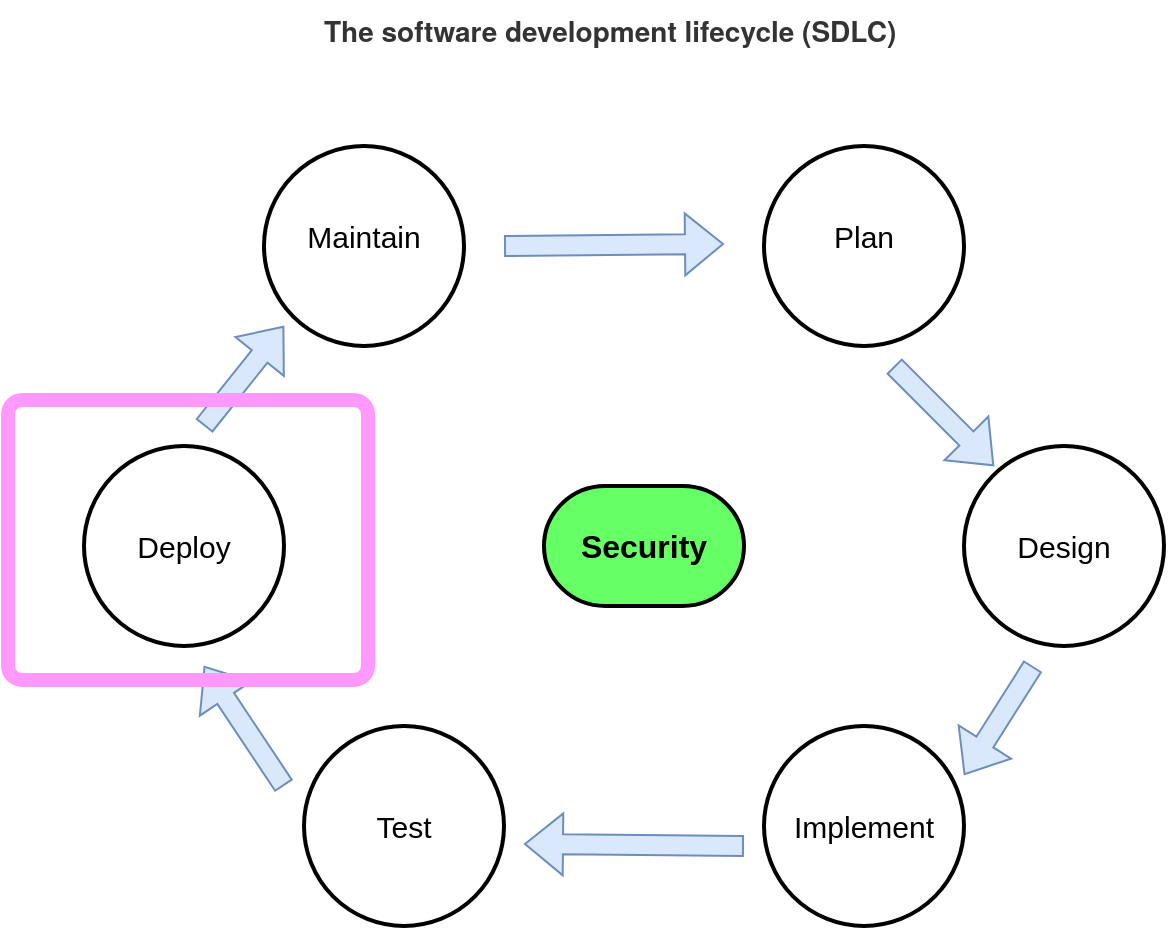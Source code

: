 <mxfile version="24.9.1">
  <diagram name="Page-1" id="qrZ6WHxw_V1RNk0cNx4r">
    <mxGraphModel dx="774" dy="968" grid="0" gridSize="10" guides="1" tooltips="1" connect="1" arrows="1" fold="1" page="1" pageScale="1" pageWidth="1169" pageHeight="827" math="0" shadow="0">
      <root>
        <mxCell id="0" />
        <mxCell id="1" parent="0" />
        <mxCell id="FFxI6MTCsDX10_4IXox7-1" value="&lt;span style=&quot;color: rgb(51, 51, 51); font-family: AmazonEmber, &amp;quot;Helvetica Neue&amp;quot;, Helvetica, Arial, sans-serif; font-size: 14px; text-align: start;&quot;&gt;&lt;b&gt;The software development lifecycle (SDLC)&amp;nbsp;&lt;/b&gt;&lt;/span&gt;" style="text;html=1;align=center;verticalAlign=middle;whiteSpace=wrap;rounded=0;" vertex="1" parent="1">
          <mxGeometry x="270" y="47" width="350" height="30" as="geometry" />
        </mxCell>
        <mxCell id="FFxI6MTCsDX10_4IXox7-2" value="" style="strokeWidth=2;html=1;shape=mxgraph.flowchart.terminator;whiteSpace=wrap;fillColor=#66FF66;" vertex="1" parent="1">
          <mxGeometry x="410" y="290" width="100" height="60" as="geometry" />
        </mxCell>
        <mxCell id="FFxI6MTCsDX10_4IXox7-3" value="Security" style="text;html=1;align=center;verticalAlign=middle;whiteSpace=wrap;rounded=0;fontStyle=1;fontSize=16;" vertex="1" parent="1">
          <mxGeometry x="430" y="305" width="60" height="30" as="geometry" />
        </mxCell>
        <mxCell id="FFxI6MTCsDX10_4IXox7-5" value="" style="strokeWidth=2;html=1;shape=mxgraph.flowchart.start_2;whiteSpace=wrap;" vertex="1" parent="1">
          <mxGeometry x="270" y="120" width="100" height="100" as="geometry" />
        </mxCell>
        <mxCell id="FFxI6MTCsDX10_4IXox7-6" value="" style="strokeWidth=2;html=1;shape=mxgraph.flowchart.start_2;whiteSpace=wrap;" vertex="1" parent="1">
          <mxGeometry x="520" y="120" width="100" height="100" as="geometry" />
        </mxCell>
        <mxCell id="FFxI6MTCsDX10_4IXox7-7" value="" style="strokeWidth=2;html=1;shape=mxgraph.flowchart.start_2;whiteSpace=wrap;" vertex="1" parent="1">
          <mxGeometry x="620" y="270" width="100" height="100" as="geometry" />
        </mxCell>
        <mxCell id="FFxI6MTCsDX10_4IXox7-8" value="" style="strokeWidth=2;html=1;shape=mxgraph.flowchart.start_2;whiteSpace=wrap;" vertex="1" parent="1">
          <mxGeometry x="520" y="410" width="100" height="100" as="geometry" />
        </mxCell>
        <mxCell id="FFxI6MTCsDX10_4IXox7-9" value="" style="strokeWidth=2;html=1;shape=mxgraph.flowchart.start_2;whiteSpace=wrap;" vertex="1" parent="1">
          <mxGeometry x="290" y="410" width="100" height="100" as="geometry" />
        </mxCell>
        <mxCell id="FFxI6MTCsDX10_4IXox7-10" value="" style="strokeWidth=2;html=1;shape=mxgraph.flowchart.start_2;whiteSpace=wrap;" vertex="1" parent="1">
          <mxGeometry x="180" y="270" width="100" height="100" as="geometry" />
        </mxCell>
        <mxCell id="FFxI6MTCsDX10_4IXox7-11" value="&lt;font style=&quot;font-size: 15px;&quot;&gt;Maintain&lt;/font&gt;" style="text;html=1;align=center;verticalAlign=middle;whiteSpace=wrap;rounded=0;" vertex="1" parent="1">
          <mxGeometry x="290" y="150" width="60" height="30" as="geometry" />
        </mxCell>
        <mxCell id="FFxI6MTCsDX10_4IXox7-12" value="&lt;font style=&quot;font-size: 15px;&quot;&gt;Plan&lt;/font&gt;" style="text;html=1;align=center;verticalAlign=middle;whiteSpace=wrap;rounded=0;" vertex="1" parent="1">
          <mxGeometry x="540" y="150" width="60" height="30" as="geometry" />
        </mxCell>
        <mxCell id="FFxI6MTCsDX10_4IXox7-13" value="&lt;font style=&quot;font-size: 15px;&quot;&gt;Design&lt;/font&gt;" style="text;html=1;align=center;verticalAlign=middle;whiteSpace=wrap;rounded=0;" vertex="1" parent="1">
          <mxGeometry x="640" y="305" width="60" height="30" as="geometry" />
        </mxCell>
        <mxCell id="FFxI6MTCsDX10_4IXox7-14" value="&lt;font style=&quot;font-size: 15px;&quot;&gt;Implement&lt;/font&gt;" style="text;html=1;align=center;verticalAlign=middle;whiteSpace=wrap;rounded=0;" vertex="1" parent="1">
          <mxGeometry x="540" y="445" width="60" height="30" as="geometry" />
        </mxCell>
        <mxCell id="FFxI6MTCsDX10_4IXox7-15" value="&lt;font style=&quot;font-size: 15px;&quot;&gt;Test&lt;/font&gt;" style="text;html=1;align=center;verticalAlign=middle;whiteSpace=wrap;rounded=0;" vertex="1" parent="1">
          <mxGeometry x="310" y="445" width="60" height="30" as="geometry" />
        </mxCell>
        <mxCell id="FFxI6MTCsDX10_4IXox7-16" value="&lt;font style=&quot;font-size: 15px;&quot;&gt;Deploy&lt;/font&gt;" style="text;html=1;align=center;verticalAlign=middle;whiteSpace=wrap;rounded=0;" vertex="1" parent="1">
          <mxGeometry x="200" y="305" width="60" height="30" as="geometry" />
        </mxCell>
        <mxCell id="FFxI6MTCsDX10_4IXox7-18" value="" style="shape=flexArrow;endArrow=classic;html=1;rounded=0;fillColor=#dae8fc;strokeColor=#6c8ebf;" edge="1" parent="1">
          <mxGeometry width="50" height="50" relative="1" as="geometry">
            <mxPoint x="585" y="230" as="sourcePoint" />
            <mxPoint x="635" y="280" as="targetPoint" />
          </mxGeometry>
        </mxCell>
        <mxCell id="FFxI6MTCsDX10_4IXox7-19" value="" style="shape=flexArrow;endArrow=classic;html=1;rounded=0;fillColor=#dae8fc;strokeColor=#6c8ebf;entryX=0.855;entryY=0.145;entryDx=0;entryDy=0;entryPerimeter=0;" edge="1" parent="1">
          <mxGeometry width="50" height="50" relative="1" as="geometry">
            <mxPoint x="654.5" y="380" as="sourcePoint" />
            <mxPoint x="620" y="434.5" as="targetPoint" />
          </mxGeometry>
        </mxCell>
        <mxCell id="FFxI6MTCsDX10_4IXox7-20" value="" style="shape=flexArrow;endArrow=classic;html=1;rounded=0;fillColor=#dae8fc;strokeColor=#6c8ebf;" edge="1" parent="1">
          <mxGeometry width="50" height="50" relative="1" as="geometry">
            <mxPoint x="510" y="470" as="sourcePoint" />
            <mxPoint x="400" y="469" as="targetPoint" />
          </mxGeometry>
        </mxCell>
        <mxCell id="FFxI6MTCsDX10_4IXox7-21" value="" style="shape=flexArrow;endArrow=classic;html=1;rounded=0;fillColor=#dae8fc;strokeColor=#6c8ebf;" edge="1" parent="1">
          <mxGeometry width="50" height="50" relative="1" as="geometry">
            <mxPoint x="280" y="440" as="sourcePoint" />
            <mxPoint x="240" y="380" as="targetPoint" />
          </mxGeometry>
        </mxCell>
        <mxCell id="FFxI6MTCsDX10_4IXox7-22" value="" style="shape=flexArrow;endArrow=classic;html=1;rounded=0;fillColor=#dae8fc;strokeColor=#6c8ebf;" edge="1" parent="1">
          <mxGeometry width="50" height="50" relative="1" as="geometry">
            <mxPoint x="240" y="260" as="sourcePoint" />
            <mxPoint x="280" y="210" as="targetPoint" />
          </mxGeometry>
        </mxCell>
        <mxCell id="FFxI6MTCsDX10_4IXox7-23" value="" style="shape=flexArrow;endArrow=classic;html=1;rounded=0;fillColor=#dae8fc;strokeColor=#6c8ebf;" edge="1" parent="1">
          <mxGeometry width="50" height="50" relative="1" as="geometry">
            <mxPoint x="390" y="170" as="sourcePoint" />
            <mxPoint x="500" y="169" as="targetPoint" />
          </mxGeometry>
        </mxCell>
        <mxCell id="FFxI6MTCsDX10_4IXox7-27" value="" style="rounded=1;whiteSpace=wrap;html=1;absoluteArcSize=1;arcSize=14;strokeWidth=7;fillColor=none;strokeColor=#FF99FF;" vertex="1" parent="1">
          <mxGeometry x="142" y="247" width="180" height="140" as="geometry" />
        </mxCell>
      </root>
    </mxGraphModel>
  </diagram>
</mxfile>
